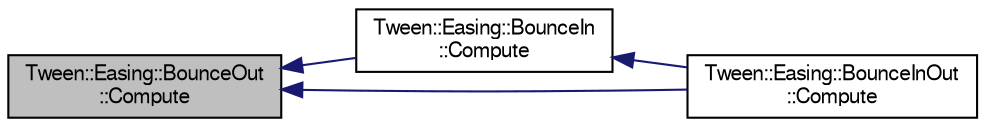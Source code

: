 digraph "Tween::Easing::BounceOut::Compute"
{
  bgcolor="transparent";
  edge [fontname="FreeSans",fontsize="10",labelfontname="FreeSans",labelfontsize="10"];
  node [fontname="FreeSans",fontsize="10",shape=record];
  rankdir="LR";
  Node1 [label="Tween::Easing::BounceOut\l::Compute",height=0.2,width=0.4,color="black", fillcolor="grey75", style="filled" fontcolor="black"];
  Node1 -> Node2 [dir="back",color="midnightblue",fontsize="10",style="solid",fontname="FreeSans"];
  Node2 [label="Tween::Easing::BounceIn\l::Compute",height=0.2,width=0.4,color="black",URL="$classTween_1_1Easing_1_1BounceIn.html#a34ed490adf4a76fc1a049775c7a08ccc",tooltip="Computes the next value of the interpolation."];
  Node2 -> Node3 [dir="back",color="midnightblue",fontsize="10",style="solid",fontname="FreeSans"];
  Node3 [label="Tween::Easing::BounceInOut\l::Compute",height=0.2,width=0.4,color="black",URL="$classTween_1_1Easing_1_1BounceInOut.html#ac67363c3ed83666248b29f1be723fa45",tooltip="Computes the next value of the interpolation."];
  Node1 -> Node3 [dir="back",color="midnightblue",fontsize="10",style="solid",fontname="FreeSans"];
}
